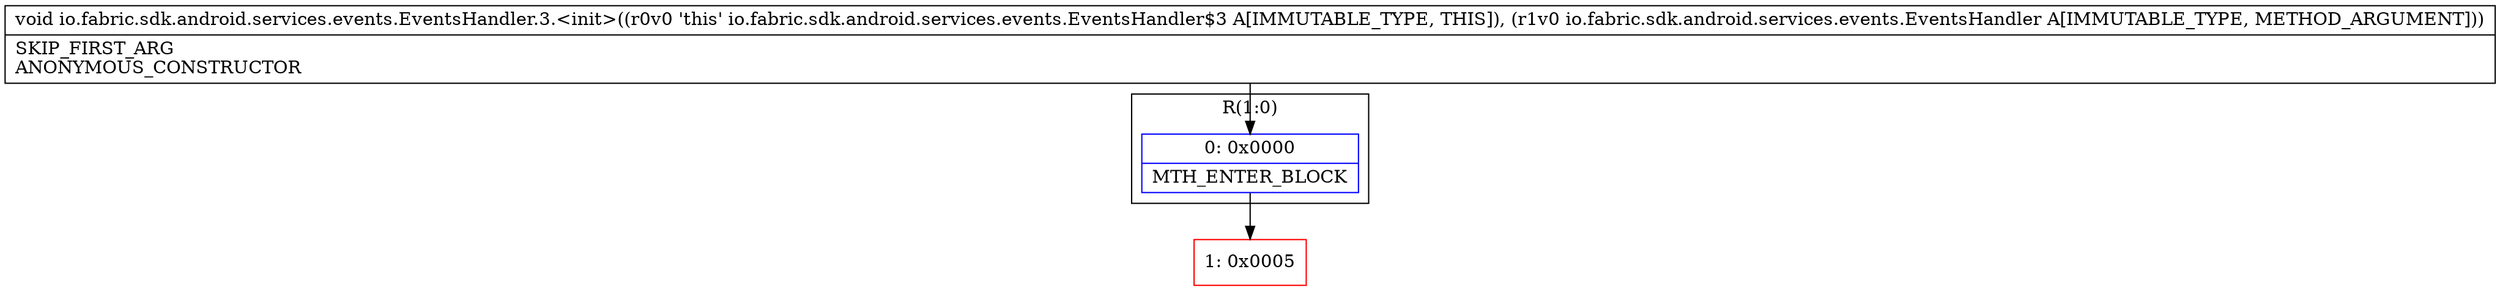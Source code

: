digraph "CFG forio.fabric.sdk.android.services.events.EventsHandler.3.\<init\>(Lio\/fabric\/sdk\/android\/services\/events\/EventsHandler;)V" {
subgraph cluster_Region_1106249603 {
label = "R(1:0)";
node [shape=record,color=blue];
Node_0 [shape=record,label="{0\:\ 0x0000|MTH_ENTER_BLOCK\l}"];
}
Node_1 [shape=record,color=red,label="{1\:\ 0x0005}"];
MethodNode[shape=record,label="{void io.fabric.sdk.android.services.events.EventsHandler.3.\<init\>((r0v0 'this' io.fabric.sdk.android.services.events.EventsHandler$3 A[IMMUTABLE_TYPE, THIS]), (r1v0 io.fabric.sdk.android.services.events.EventsHandler A[IMMUTABLE_TYPE, METHOD_ARGUMENT]))  | SKIP_FIRST_ARG\lANONYMOUS_CONSTRUCTOR\l}"];
MethodNode -> Node_0;
Node_0 -> Node_1;
}

